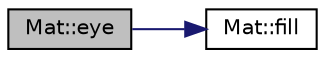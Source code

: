 digraph "Mat::eye"
{
 // INTERACTIVE_SVG=YES
 // LATEX_PDF_SIZE
  edge [fontname="Helvetica",fontsize="10",labelfontname="Helvetica",labelfontsize="10"];
  node [fontname="Helvetica",fontsize="10",shape=record];
  rankdir="LR";
  Node28 [label="Mat::eye",height=0.2,width=0.4,color="black", fillcolor="grey75", style="filled", fontcolor="black",tooltip=" "];
  Node28 -> Node29 [color="midnightblue",fontsize="10",style="solid",fontname="Helvetica"];
  Node29 [label="Mat::fill",height=0.2,width=0.4,color="black", fillcolor="white", style="filled",URL="$class_mat.html#abadfedd9dc62cb060771a03ac40c7340",tooltip=" "];
}
